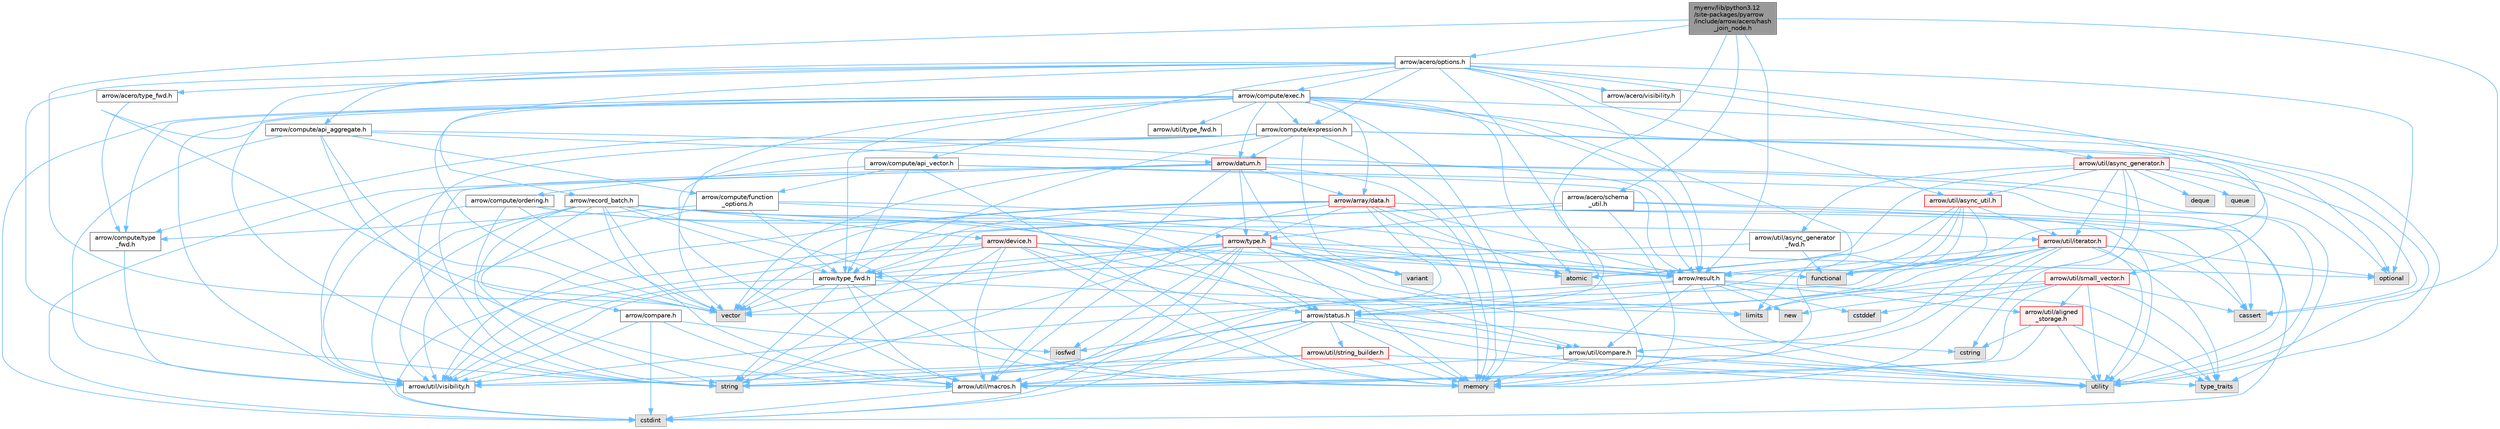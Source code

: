 digraph "myenv/lib/python3.12/site-packages/pyarrow/include/arrow/acero/hash_join_node.h"
{
 // LATEX_PDF_SIZE
  bgcolor="transparent";
  edge [fontname=Helvetica,fontsize=10,labelfontname=Helvetica,labelfontsize=10];
  node [fontname=Helvetica,fontsize=10,shape=box,height=0.2,width=0.4];
  Node1 [id="Node000001",label="myenv/lib/python3.12\l/site-packages/pyarrow\l/include/arrow/acero/hash\l_join_node.h",height=0.2,width=0.4,color="gray40", fillcolor="grey60", style="filled", fontcolor="black",tooltip=" "];
  Node1 -> Node2 [id="edge1_Node000001_Node000002",color="steelblue1",style="solid",tooltip=" "];
  Node2 [id="Node000002",label="cassert",height=0.2,width=0.4,color="grey60", fillcolor="#E0E0E0", style="filled",tooltip=" "];
  Node1 -> Node3 [id="edge2_Node000001_Node000003",color="steelblue1",style="solid",tooltip=" "];
  Node3 [id="Node000003",label="vector",height=0.2,width=0.4,color="grey60", fillcolor="#E0E0E0", style="filled",tooltip=" "];
  Node1 -> Node4 [id="edge3_Node000001_Node000004",color="steelblue1",style="solid",tooltip=" "];
  Node4 [id="Node000004",label="arrow/acero/options.h",height=0.2,width=0.4,color="grey40", fillcolor="white", style="filled",URL="$acero_2options_8h.html",tooltip=" "];
  Node4 -> Node5 [id="edge4_Node000004_Node000005",color="steelblue1",style="solid",tooltip=" "];
  Node5 [id="Node000005",label="functional",height=0.2,width=0.4,color="grey60", fillcolor="#E0E0E0", style="filled",tooltip=" "];
  Node4 -> Node6 [id="edge5_Node000004_Node000006",color="steelblue1",style="solid",tooltip=" "];
  Node6 [id="Node000006",label="memory",height=0.2,width=0.4,color="grey60", fillcolor="#E0E0E0", style="filled",tooltip=" "];
  Node4 -> Node7 [id="edge6_Node000004_Node000007",color="steelblue1",style="solid",tooltip=" "];
  Node7 [id="Node000007",label="optional",height=0.2,width=0.4,color="grey60", fillcolor="#E0E0E0", style="filled",tooltip=" "];
  Node4 -> Node8 [id="edge7_Node000004_Node000008",color="steelblue1",style="solid",tooltip=" "];
  Node8 [id="Node000008",label="string",height=0.2,width=0.4,color="grey60", fillcolor="#E0E0E0", style="filled",tooltip=" "];
  Node4 -> Node3 [id="edge8_Node000004_Node000003",color="steelblue1",style="solid",tooltip=" "];
  Node4 -> Node9 [id="edge9_Node000004_Node000009",color="steelblue1",style="solid",tooltip=" "];
  Node9 [id="Node000009",label="arrow/acero/type_fwd.h",height=0.2,width=0.4,color="grey40", fillcolor="white", style="filled",URL="$arrow_2acero_2type__fwd_8h.html",tooltip=" "];
  Node9 -> Node10 [id="edge10_Node000009_Node000010",color="steelblue1",style="solid",tooltip=" "];
  Node10 [id="Node000010",label="arrow/compute/type\l_fwd.h",height=0.2,width=0.4,color="grey40", fillcolor="white", style="filled",URL="$arrow_2compute_2type__fwd_8h.html",tooltip=" "];
  Node10 -> Node11 [id="edge11_Node000010_Node000011",color="steelblue1",style="solid",tooltip=" "];
  Node11 [id="Node000011",label="arrow/util/visibility.h",height=0.2,width=0.4,color="grey40", fillcolor="white", style="filled",URL="$include_2arrow_2util_2visibility_8h.html",tooltip=" "];
  Node4 -> Node12 [id="edge12_Node000004_Node000012",color="steelblue1",style="solid",tooltip=" "];
  Node12 [id="Node000012",label="arrow/acero/visibility.h",height=0.2,width=0.4,color="grey40", fillcolor="white", style="filled",URL="$include_2arrow_2acero_2visibility_8h.html",tooltip=" "];
  Node4 -> Node13 [id="edge13_Node000004_Node000013",color="steelblue1",style="solid",tooltip=" "];
  Node13 [id="Node000013",label="arrow/compute/api_aggregate.h",height=0.2,width=0.4,color="grey40", fillcolor="white", style="filled",URL="$api__aggregate_8h.html",tooltip=" "];
  Node13 -> Node3 [id="edge14_Node000013_Node000003",color="steelblue1",style="solid",tooltip=" "];
  Node13 -> Node14 [id="edge15_Node000013_Node000014",color="steelblue1",style="solid",tooltip=" "];
  Node14 [id="Node000014",label="arrow/compute/function\l_options.h",height=0.2,width=0.4,color="grey40", fillcolor="white", style="filled",URL="$function__options_8h.html",tooltip=" "];
  Node14 -> Node10 [id="edge16_Node000014_Node000010",color="steelblue1",style="solid",tooltip=" "];
  Node14 -> Node15 [id="edge17_Node000014_Node000015",color="steelblue1",style="solid",tooltip=" "];
  Node15 [id="Node000015",label="arrow/result.h",height=0.2,width=0.4,color="grey40", fillcolor="white", style="filled",URL="$result_8h.html",tooltip=" "];
  Node15 -> Node16 [id="edge18_Node000015_Node000016",color="steelblue1",style="solid",tooltip=" "];
  Node16 [id="Node000016",label="cstddef",height=0.2,width=0.4,color="grey60", fillcolor="#E0E0E0", style="filled",tooltip=" "];
  Node15 -> Node17 [id="edge19_Node000015_Node000017",color="steelblue1",style="solid",tooltip=" "];
  Node17 [id="Node000017",label="new",height=0.2,width=0.4,color="grey60", fillcolor="#E0E0E0", style="filled",tooltip=" "];
  Node15 -> Node8 [id="edge20_Node000015_Node000008",color="steelblue1",style="solid",tooltip=" "];
  Node15 -> Node18 [id="edge21_Node000015_Node000018",color="steelblue1",style="solid",tooltip=" "];
  Node18 [id="Node000018",label="type_traits",height=0.2,width=0.4,color="grey60", fillcolor="#E0E0E0", style="filled",tooltip=" "];
  Node15 -> Node19 [id="edge22_Node000015_Node000019",color="steelblue1",style="solid",tooltip=" "];
  Node19 [id="Node000019",label="utility",height=0.2,width=0.4,color="grey60", fillcolor="#E0E0E0", style="filled",tooltip=" "];
  Node15 -> Node20 [id="edge23_Node000015_Node000020",color="steelblue1",style="solid",tooltip=" "];
  Node20 [id="Node000020",label="arrow/status.h",height=0.2,width=0.4,color="grey40", fillcolor="white", style="filled",URL="$status_8h.html",tooltip=" "];
  Node20 -> Node21 [id="edge24_Node000020_Node000021",color="steelblue1",style="solid",tooltip=" "];
  Node21 [id="Node000021",label="cstring",height=0.2,width=0.4,color="grey60", fillcolor="#E0E0E0", style="filled",tooltip=" "];
  Node20 -> Node22 [id="edge25_Node000020_Node000022",color="steelblue1",style="solid",tooltip=" "];
  Node22 [id="Node000022",label="iosfwd",height=0.2,width=0.4,color="grey60", fillcolor="#E0E0E0", style="filled",tooltip=" "];
  Node20 -> Node6 [id="edge26_Node000020_Node000006",color="steelblue1",style="solid",tooltip=" "];
  Node20 -> Node8 [id="edge27_Node000020_Node000008",color="steelblue1",style="solid",tooltip=" "];
  Node20 -> Node19 [id="edge28_Node000020_Node000019",color="steelblue1",style="solid",tooltip=" "];
  Node20 -> Node23 [id="edge29_Node000020_Node000023",color="steelblue1",style="solid",tooltip=" "];
  Node23 [id="Node000023",label="arrow/util/compare.h",height=0.2,width=0.4,color="grey40", fillcolor="white", style="filled",URL="$util_2compare_8h.html",tooltip=" "];
  Node23 -> Node6 [id="edge30_Node000023_Node000006",color="steelblue1",style="solid",tooltip=" "];
  Node23 -> Node18 [id="edge31_Node000023_Node000018",color="steelblue1",style="solid",tooltip=" "];
  Node23 -> Node19 [id="edge32_Node000023_Node000019",color="steelblue1",style="solid",tooltip=" "];
  Node23 -> Node24 [id="edge33_Node000023_Node000024",color="steelblue1",style="solid",tooltip=" "];
  Node24 [id="Node000024",label="arrow/util/macros.h",height=0.2,width=0.4,color="grey40", fillcolor="white", style="filled",URL="$macros_8h.html",tooltip=" "];
  Node24 -> Node25 [id="edge34_Node000024_Node000025",color="steelblue1",style="solid",tooltip=" "];
  Node25 [id="Node000025",label="cstdint",height=0.2,width=0.4,color="grey60", fillcolor="#E0E0E0", style="filled",tooltip=" "];
  Node20 -> Node24 [id="edge35_Node000020_Node000024",color="steelblue1",style="solid",tooltip=" "];
  Node20 -> Node26 [id="edge36_Node000020_Node000026",color="steelblue1",style="solid",tooltip=" "];
  Node26 [id="Node000026",label="arrow/util/string_builder.h",height=0.2,width=0.4,color="red", fillcolor="#FFF0F0", style="filled",URL="$string__builder_8h.html",tooltip=" "];
  Node26 -> Node6 [id="edge37_Node000026_Node000006",color="steelblue1",style="solid",tooltip=" "];
  Node26 -> Node8 [id="edge38_Node000026_Node000008",color="steelblue1",style="solid",tooltip=" "];
  Node26 -> Node19 [id="edge39_Node000026_Node000019",color="steelblue1",style="solid",tooltip=" "];
  Node26 -> Node11 [id="edge40_Node000026_Node000011",color="steelblue1",style="solid",tooltip=" "];
  Node20 -> Node11 [id="edge41_Node000020_Node000011",color="steelblue1",style="solid",tooltip=" "];
  Node15 -> Node28 [id="edge42_Node000015_Node000028",color="steelblue1",style="solid",tooltip=" "];
  Node28 [id="Node000028",label="arrow/util/aligned\l_storage.h",height=0.2,width=0.4,color="red", fillcolor="#FFF0F0", style="filled",URL="$aligned__storage_8h.html",tooltip=" "];
  Node28 -> Node21 [id="edge43_Node000028_Node000021",color="steelblue1",style="solid",tooltip=" "];
  Node28 -> Node18 [id="edge44_Node000028_Node000018",color="steelblue1",style="solid",tooltip=" "];
  Node28 -> Node19 [id="edge45_Node000028_Node000019",color="steelblue1",style="solid",tooltip=" "];
  Node28 -> Node24 [id="edge46_Node000028_Node000024",color="steelblue1",style="solid",tooltip=" "];
  Node15 -> Node23 [id="edge47_Node000015_Node000023",color="steelblue1",style="solid",tooltip=" "];
  Node14 -> Node20 [id="edge48_Node000014_Node000020",color="steelblue1",style="solid",tooltip=" "];
  Node14 -> Node30 [id="edge49_Node000014_Node000030",color="steelblue1",style="solid",tooltip=" "];
  Node30 [id="Node000030",label="arrow/type_fwd.h",height=0.2,width=0.4,color="grey40", fillcolor="white", style="filled",URL="$arrow_2type__fwd_8h.html",tooltip=" "];
  Node30 -> Node31 [id="edge50_Node000030_Node000031",color="steelblue1",style="solid",tooltip=" "];
  Node31 [id="Node000031",label="limits",height=0.2,width=0.4,color="grey60", fillcolor="#E0E0E0", style="filled",tooltip=" "];
  Node30 -> Node6 [id="edge51_Node000030_Node000006",color="steelblue1",style="solid",tooltip=" "];
  Node30 -> Node8 [id="edge52_Node000030_Node000008",color="steelblue1",style="solid",tooltip=" "];
  Node30 -> Node3 [id="edge53_Node000030_Node000003",color="steelblue1",style="solid",tooltip=" "];
  Node30 -> Node24 [id="edge54_Node000030_Node000024",color="steelblue1",style="solid",tooltip=" "];
  Node30 -> Node11 [id="edge55_Node000030_Node000011",color="steelblue1",style="solid",tooltip=" "];
  Node14 -> Node11 [id="edge56_Node000014_Node000011",color="steelblue1",style="solid",tooltip=" "];
  Node13 -> Node32 [id="edge57_Node000013_Node000032",color="steelblue1",style="solid",tooltip=" "];
  Node32 [id="Node000032",label="arrow/datum.h",height=0.2,width=0.4,color="red", fillcolor="#FFF0F0", style="filled",URL="$datum_8h.html",tooltip=" "];
  Node32 -> Node25 [id="edge58_Node000032_Node000025",color="steelblue1",style="solid",tooltip=" "];
  Node32 -> Node6 [id="edge59_Node000032_Node000006",color="steelblue1",style="solid",tooltip=" "];
  Node32 -> Node8 [id="edge60_Node000032_Node000008",color="steelblue1",style="solid",tooltip=" "];
  Node32 -> Node18 [id="edge61_Node000032_Node000018",color="steelblue1",style="solid",tooltip=" "];
  Node32 -> Node19 [id="edge62_Node000032_Node000019",color="steelblue1",style="solid",tooltip=" "];
  Node32 -> Node33 [id="edge63_Node000032_Node000033",color="steelblue1",style="solid",tooltip=" "];
  Node33 [id="Node000033",label="variant",height=0.2,width=0.4,color="grey60", fillcolor="#E0E0E0", style="filled",tooltip=" "];
  Node32 -> Node3 [id="edge64_Node000032_Node000003",color="steelblue1",style="solid",tooltip=" "];
  Node32 -> Node34 [id="edge65_Node000032_Node000034",color="steelblue1",style="solid",tooltip=" "];
  Node34 [id="Node000034",label="arrow/array/data.h",height=0.2,width=0.4,color="red", fillcolor="#FFF0F0", style="filled",URL="$data_8h.html",tooltip=" "];
  Node34 -> Node35 [id="edge66_Node000034_Node000035",color="steelblue1",style="solid",tooltip=" "];
  Node35 [id="Node000035",label="atomic",height=0.2,width=0.4,color="grey60", fillcolor="#E0E0E0", style="filled",tooltip=" "];
  Node34 -> Node2 [id="edge67_Node000034_Node000002",color="steelblue1",style="solid",tooltip=" "];
  Node34 -> Node25 [id="edge68_Node000034_Node000025",color="steelblue1",style="solid",tooltip=" "];
  Node34 -> Node6 [id="edge69_Node000034_Node000006",color="steelblue1",style="solid",tooltip=" "];
  Node34 -> Node19 [id="edge70_Node000034_Node000019",color="steelblue1",style="solid",tooltip=" "];
  Node34 -> Node3 [id="edge71_Node000034_Node000003",color="steelblue1",style="solid",tooltip=" "];
  Node34 -> Node15 [id="edge72_Node000034_Node000015",color="steelblue1",style="solid",tooltip=" "];
  Node34 -> Node43 [id="edge73_Node000034_Node000043",color="steelblue1",style="solid",tooltip=" "];
  Node43 [id="Node000043",label="arrow/type.h",height=0.2,width=0.4,color="red", fillcolor="#FFF0F0", style="filled",URL="$type_8h.html",tooltip=" "];
  Node43 -> Node35 [id="edge74_Node000043_Node000035",color="steelblue1",style="solid",tooltip=" "];
  Node43 -> Node25 [id="edge75_Node000043_Node000025",color="steelblue1",style="solid",tooltip=" "];
  Node43 -> Node22 [id="edge76_Node000043_Node000022",color="steelblue1",style="solid",tooltip=" "];
  Node43 -> Node31 [id="edge77_Node000043_Node000031",color="steelblue1",style="solid",tooltip=" "];
  Node43 -> Node6 [id="edge78_Node000043_Node000006",color="steelblue1",style="solid",tooltip=" "];
  Node43 -> Node7 [id="edge79_Node000043_Node000007",color="steelblue1",style="solid",tooltip=" "];
  Node43 -> Node8 [id="edge80_Node000043_Node000008",color="steelblue1",style="solid",tooltip=" "];
  Node43 -> Node19 [id="edge81_Node000043_Node000019",color="steelblue1",style="solid",tooltip=" "];
  Node43 -> Node33 [id="edge82_Node000043_Node000033",color="steelblue1",style="solid",tooltip=" "];
  Node43 -> Node3 [id="edge83_Node000043_Node000003",color="steelblue1",style="solid",tooltip=" "];
  Node43 -> Node15 [id="edge84_Node000043_Node000015",color="steelblue1",style="solid",tooltip=" "];
  Node43 -> Node30 [id="edge85_Node000043_Node000030",color="steelblue1",style="solid",tooltip=" "];
  Node43 -> Node24 [id="edge86_Node000043_Node000024",color="steelblue1",style="solid",tooltip=" "];
  Node43 -> Node11 [id="edge87_Node000043_Node000011",color="steelblue1",style="solid",tooltip=" "];
  Node34 -> Node30 [id="edge88_Node000034_Node000030",color="steelblue1",style="solid",tooltip=" "];
  Node34 -> Node24 [id="edge89_Node000034_Node000024",color="steelblue1",style="solid",tooltip=" "];
  Node34 -> Node11 [id="edge90_Node000034_Node000011",color="steelblue1",style="solid",tooltip=" "];
  Node32 -> Node43 [id="edge91_Node000032_Node000043",color="steelblue1",style="solid",tooltip=" "];
  Node32 -> Node24 [id="edge92_Node000032_Node000024",color="steelblue1",style="solid",tooltip=" "];
  Node32 -> Node11 [id="edge93_Node000032_Node000011",color="steelblue1",style="solid",tooltip=" "];
  Node13 -> Node15 [id="edge94_Node000013_Node000015",color="steelblue1",style="solid",tooltip=" "];
  Node13 -> Node24 [id="edge95_Node000013_Node000024",color="steelblue1",style="solid",tooltip=" "];
  Node13 -> Node11 [id="edge96_Node000013_Node000011",color="steelblue1",style="solid",tooltip=" "];
  Node4 -> Node65 [id="edge97_Node000004_Node000065",color="steelblue1",style="solid",tooltip=" "];
  Node65 [id="Node000065",label="arrow/compute/api_vector.h",height=0.2,width=0.4,color="grey40", fillcolor="white", style="filled",URL="$api__vector_8h.html",tooltip=" "];
  Node65 -> Node6 [id="edge98_Node000065_Node000006",color="steelblue1",style="solid",tooltip=" "];
  Node65 -> Node19 [id="edge99_Node000065_Node000019",color="steelblue1",style="solid",tooltip=" "];
  Node65 -> Node14 [id="edge100_Node000065_Node000014",color="steelblue1",style="solid",tooltip=" "];
  Node65 -> Node66 [id="edge101_Node000065_Node000066",color="steelblue1",style="solid",tooltip=" "];
  Node66 [id="Node000066",label="arrow/compute/ordering.h",height=0.2,width=0.4,color="grey40", fillcolor="white", style="filled",URL="$ordering_8h.html",tooltip=" "];
  Node66 -> Node8 [id="edge102_Node000066_Node000008",color="steelblue1",style="solid",tooltip=" "];
  Node66 -> Node3 [id="edge103_Node000066_Node000003",color="steelblue1",style="solid",tooltip=" "];
  Node66 -> Node43 [id="edge104_Node000066_Node000043",color="steelblue1",style="solid",tooltip=" "];
  Node66 -> Node23 [id="edge105_Node000066_Node000023",color="steelblue1",style="solid",tooltip=" "];
  Node66 -> Node11 [id="edge106_Node000066_Node000011",color="steelblue1",style="solid",tooltip=" "];
  Node65 -> Node15 [id="edge107_Node000065_Node000015",color="steelblue1",style="solid",tooltip=" "];
  Node65 -> Node30 [id="edge108_Node000065_Node000030",color="steelblue1",style="solid",tooltip=" "];
  Node4 -> Node67 [id="edge109_Node000004_Node000067",color="steelblue1",style="solid",tooltip=" "];
  Node67 [id="Node000067",label="arrow/compute/exec.h",height=0.2,width=0.4,color="grey40", fillcolor="white", style="filled",URL="$exec_8h.html",tooltip=" "];
  Node67 -> Node35 [id="edge110_Node000067_Node000035",color="steelblue1",style="solid",tooltip=" "];
  Node67 -> Node25 [id="edge111_Node000067_Node000025",color="steelblue1",style="solid",tooltip=" "];
  Node67 -> Node31 [id="edge112_Node000067_Node000031",color="steelblue1",style="solid",tooltip=" "];
  Node67 -> Node6 [id="edge113_Node000067_Node000006",color="steelblue1",style="solid",tooltip=" "];
  Node67 -> Node7 [id="edge114_Node000067_Node000007",color="steelblue1",style="solid",tooltip=" "];
  Node67 -> Node8 [id="edge115_Node000067_Node000008",color="steelblue1",style="solid",tooltip=" "];
  Node67 -> Node19 [id="edge116_Node000067_Node000019",color="steelblue1",style="solid",tooltip=" "];
  Node67 -> Node3 [id="edge117_Node000067_Node000003",color="steelblue1",style="solid",tooltip=" "];
  Node67 -> Node34 [id="edge118_Node000067_Node000034",color="steelblue1",style="solid",tooltip=" "];
  Node67 -> Node68 [id="edge119_Node000067_Node000068",color="steelblue1",style="solid",tooltip=" "];
  Node68 [id="Node000068",label="arrow/compute/expression.h",height=0.2,width=0.4,color="grey40", fillcolor="white", style="filled",URL="$expression_8h.html",tooltip=" "];
  Node68 -> Node6 [id="edge120_Node000068_Node000006",color="steelblue1",style="solid",tooltip=" "];
  Node68 -> Node8 [id="edge121_Node000068_Node000008",color="steelblue1",style="solid",tooltip=" "];
  Node68 -> Node19 [id="edge122_Node000068_Node000019",color="steelblue1",style="solid",tooltip=" "];
  Node68 -> Node33 [id="edge123_Node000068_Node000033",color="steelblue1",style="solid",tooltip=" "];
  Node68 -> Node3 [id="edge124_Node000068_Node000003",color="steelblue1",style="solid",tooltip=" "];
  Node68 -> Node10 [id="edge125_Node000068_Node000010",color="steelblue1",style="solid",tooltip=" "];
  Node68 -> Node32 [id="edge126_Node000068_Node000032",color="steelblue1",style="solid",tooltip=" "];
  Node68 -> Node30 [id="edge127_Node000068_Node000030",color="steelblue1",style="solid",tooltip=" "];
  Node68 -> Node69 [id="edge128_Node000068_Node000069",color="steelblue1",style="solid",tooltip=" "];
  Node69 [id="Node000069",label="arrow/util/small_vector.h",height=0.2,width=0.4,color="red", fillcolor="#FFF0F0", style="filled",URL="$small__vector_8h.html",tooltip=" "];
  Node69 -> Node2 [id="edge129_Node000069_Node000002",color="steelblue1",style="solid",tooltip=" "];
  Node69 -> Node16 [id="edge130_Node000069_Node000016",color="steelblue1",style="solid",tooltip=" "];
  Node69 -> Node31 [id="edge131_Node000069_Node000031",color="steelblue1",style="solid",tooltip=" "];
  Node69 -> Node17 [id="edge132_Node000069_Node000017",color="steelblue1",style="solid",tooltip=" "];
  Node69 -> Node18 [id="edge133_Node000069_Node000018",color="steelblue1",style="solid",tooltip=" "];
  Node69 -> Node19 [id="edge134_Node000069_Node000019",color="steelblue1",style="solid",tooltip=" "];
  Node69 -> Node28 [id="edge135_Node000069_Node000028",color="steelblue1",style="solid",tooltip=" "];
  Node69 -> Node24 [id="edge136_Node000069_Node000024",color="steelblue1",style="solid",tooltip=" "];
  Node67 -> Node10 [id="edge137_Node000067_Node000010",color="steelblue1",style="solid",tooltip=" "];
  Node67 -> Node32 [id="edge138_Node000067_Node000032",color="steelblue1",style="solid",tooltip=" "];
  Node67 -> Node15 [id="edge139_Node000067_Node000015",color="steelblue1",style="solid",tooltip=" "];
  Node67 -> Node30 [id="edge140_Node000067_Node000030",color="steelblue1",style="solid",tooltip=" "];
  Node67 -> Node24 [id="edge141_Node000067_Node000024",color="steelblue1",style="solid",tooltip=" "];
  Node67 -> Node71 [id="edge142_Node000067_Node000071",color="steelblue1",style="solid",tooltip=" "];
  Node71 [id="Node000071",label="arrow/util/type_fwd.h",height=0.2,width=0.4,color="grey40", fillcolor="white", style="filled",URL="$arrow_2util_2type__fwd_8h.html",tooltip=" "];
  Node67 -> Node11 [id="edge143_Node000067_Node000011",color="steelblue1",style="solid",tooltip=" "];
  Node4 -> Node68 [id="edge144_Node000004_Node000068",color="steelblue1",style="solid",tooltip=" "];
  Node4 -> Node72 [id="edge145_Node000004_Node000072",color="steelblue1",style="solid",tooltip=" "];
  Node72 [id="Node000072",label="arrow/record_batch.h",height=0.2,width=0.4,color="grey40", fillcolor="white", style="filled",URL="$record__batch_8h.html",tooltip=" "];
  Node72 -> Node25 [id="edge146_Node000072_Node000025",color="steelblue1",style="solid",tooltip=" "];
  Node72 -> Node6 [id="edge147_Node000072_Node000006",color="steelblue1",style="solid",tooltip=" "];
  Node72 -> Node8 [id="edge148_Node000072_Node000008",color="steelblue1",style="solid",tooltip=" "];
  Node72 -> Node3 [id="edge149_Node000072_Node000003",color="steelblue1",style="solid",tooltip=" "];
  Node72 -> Node57 [id="edge150_Node000072_Node000057",color="steelblue1",style="solid",tooltip=" "];
  Node57 [id="Node000057",label="arrow/compare.h",height=0.2,width=0.4,color="grey40", fillcolor="white", style="filled",URL="$compare_8h.html",tooltip=" "];
  Node57 -> Node25 [id="edge151_Node000057_Node000025",color="steelblue1",style="solid",tooltip=" "];
  Node57 -> Node22 [id="edge152_Node000057_Node000022",color="steelblue1",style="solid",tooltip=" "];
  Node57 -> Node24 [id="edge153_Node000057_Node000024",color="steelblue1",style="solid",tooltip=" "];
  Node57 -> Node11 [id="edge154_Node000057_Node000011",color="steelblue1",style="solid",tooltip=" "];
  Node72 -> Node39 [id="edge155_Node000072_Node000039",color="steelblue1",style="solid",tooltip=" "];
  Node39 [id="Node000039",label="arrow/device.h",height=0.2,width=0.4,color="red", fillcolor="#FFF0F0", style="filled",URL="$device_8h.html",tooltip=" "];
  Node39 -> Node25 [id="edge156_Node000039_Node000025",color="steelblue1",style="solid",tooltip=" "];
  Node39 -> Node5 [id="edge157_Node000039_Node000005",color="steelblue1",style="solid",tooltip=" "];
  Node39 -> Node6 [id="edge158_Node000039_Node000006",color="steelblue1",style="solid",tooltip=" "];
  Node39 -> Node8 [id="edge159_Node000039_Node000008",color="steelblue1",style="solid",tooltip=" "];
  Node39 -> Node15 [id="edge160_Node000039_Node000015",color="steelblue1",style="solid",tooltip=" "];
  Node39 -> Node20 [id="edge161_Node000039_Node000020",color="steelblue1",style="solid",tooltip=" "];
  Node39 -> Node30 [id="edge162_Node000039_Node000030",color="steelblue1",style="solid",tooltip=" "];
  Node39 -> Node23 [id="edge163_Node000039_Node000023",color="steelblue1",style="solid",tooltip=" "];
  Node39 -> Node24 [id="edge164_Node000039_Node000024",color="steelblue1",style="solid",tooltip=" "];
  Node39 -> Node11 [id="edge165_Node000039_Node000011",color="steelblue1",style="solid",tooltip=" "];
  Node72 -> Node15 [id="edge166_Node000072_Node000015",color="steelblue1",style="solid",tooltip=" "];
  Node72 -> Node20 [id="edge167_Node000072_Node000020",color="steelblue1",style="solid",tooltip=" "];
  Node72 -> Node30 [id="edge168_Node000072_Node000030",color="steelblue1",style="solid",tooltip=" "];
  Node72 -> Node73 [id="edge169_Node000072_Node000073",color="steelblue1",style="solid",tooltip=" "];
  Node73 [id="Node000073",label="arrow/util/iterator.h",height=0.2,width=0.4,color="red", fillcolor="#FFF0F0", style="filled",URL="$iterator_8h.html",tooltip=" "];
  Node73 -> Node2 [id="edge170_Node000073_Node000002",color="steelblue1",style="solid",tooltip=" "];
  Node73 -> Node5 [id="edge171_Node000073_Node000005",color="steelblue1",style="solid",tooltip=" "];
  Node73 -> Node6 [id="edge172_Node000073_Node000006",color="steelblue1",style="solid",tooltip=" "];
  Node73 -> Node7 [id="edge173_Node000073_Node000007",color="steelblue1",style="solid",tooltip=" "];
  Node73 -> Node18 [id="edge174_Node000073_Node000018",color="steelblue1",style="solid",tooltip=" "];
  Node73 -> Node19 [id="edge175_Node000073_Node000019",color="steelblue1",style="solid",tooltip=" "];
  Node73 -> Node3 [id="edge176_Node000073_Node000003",color="steelblue1",style="solid",tooltip=" "];
  Node73 -> Node15 [id="edge177_Node000073_Node000015",color="steelblue1",style="solid",tooltip=" "];
  Node73 -> Node20 [id="edge178_Node000073_Node000020",color="steelblue1",style="solid",tooltip=" "];
  Node73 -> Node23 [id="edge179_Node000073_Node000023",color="steelblue1",style="solid",tooltip=" "];
  Node73 -> Node24 [id="edge180_Node000073_Node000024",color="steelblue1",style="solid",tooltip=" "];
  Node73 -> Node11 [id="edge181_Node000073_Node000011",color="steelblue1",style="solid",tooltip=" "];
  Node72 -> Node24 [id="edge182_Node000072_Node000024",color="steelblue1",style="solid",tooltip=" "];
  Node72 -> Node11 [id="edge183_Node000072_Node000011",color="steelblue1",style="solid",tooltip=" "];
  Node4 -> Node15 [id="edge184_Node000004_Node000015",color="steelblue1",style="solid",tooltip=" "];
  Node4 -> Node76 [id="edge185_Node000004_Node000076",color="steelblue1",style="solid",tooltip=" "];
  Node76 [id="Node000076",label="arrow/util/async_generator.h",height=0.2,width=0.4,color="red", fillcolor="#FFF0F0", style="filled",URL="$async__generator_8h.html",tooltip=" "];
  Node76 -> Node35 [id="edge186_Node000076_Node000035",color="steelblue1",style="solid",tooltip=" "];
  Node76 -> Node2 [id="edge187_Node000076_Node000002",color="steelblue1",style="solid",tooltip=" "];
  Node76 -> Node21 [id="edge188_Node000076_Node000021",color="steelblue1",style="solid",tooltip=" "];
  Node76 -> Node77 [id="edge189_Node000076_Node000077",color="steelblue1",style="solid",tooltip=" "];
  Node77 [id="Node000077",label="deque",height=0.2,width=0.4,color="grey60", fillcolor="#E0E0E0", style="filled",tooltip=" "];
  Node76 -> Node31 [id="edge190_Node000076_Node000031",color="steelblue1",style="solid",tooltip=" "];
  Node76 -> Node7 [id="edge191_Node000076_Node000007",color="steelblue1",style="solid",tooltip=" "];
  Node76 -> Node78 [id="edge192_Node000076_Node000078",color="steelblue1",style="solid",tooltip=" "];
  Node78 [id="Node000078",label="queue",height=0.2,width=0.4,color="grey60", fillcolor="#E0E0E0", style="filled",tooltip=" "];
  Node76 -> Node79 [id="edge193_Node000076_Node000079",color="steelblue1",style="solid",tooltip=" "];
  Node79 [id="Node000079",label="arrow/util/async_generator\l_fwd.h",height=0.2,width=0.4,color="grey40", fillcolor="white", style="filled",URL="$async__generator__fwd_8h.html",tooltip=" "];
  Node79 -> Node5 [id="edge194_Node000079_Node000005",color="steelblue1",style="solid",tooltip=" "];
  Node79 -> Node30 [id="edge195_Node000079_Node000030",color="steelblue1",style="solid",tooltip=" "];
  Node76 -> Node80 [id="edge196_Node000076_Node000080",color="steelblue1",style="solid",tooltip=" "];
  Node80 [id="Node000080",label="arrow/util/async_util.h",height=0.2,width=0.4,color="red", fillcolor="#FFF0F0", style="filled",URL="$async__util_8h.html",tooltip=" "];
  Node80 -> Node35 [id="edge197_Node000080_Node000035",color="steelblue1",style="solid",tooltip=" "];
  Node80 -> Node5 [id="edge198_Node000080_Node000005",color="steelblue1",style="solid",tooltip=" "];
  Node80 -> Node6 [id="edge199_Node000080_Node000006",color="steelblue1",style="solid",tooltip=" "];
  Node80 -> Node15 [id="edge200_Node000080_Node000015",color="steelblue1",style="solid",tooltip=" "];
  Node80 -> Node20 [id="edge201_Node000080_Node000020",color="steelblue1",style="solid",tooltip=" "];
  Node80 -> Node73 [id="edge202_Node000080_Node000073",color="steelblue1",style="solid",tooltip=" "];
  Node76 -> Node73 [id="edge203_Node000076_Node000073",color="steelblue1",style="solid",tooltip=" "];
  Node4 -> Node80 [id="edge204_Node000004_Node000080",color="steelblue1",style="solid",tooltip=" "];
  Node1 -> Node97 [id="edge205_Node000001_Node000097",color="steelblue1",style="solid",tooltip=" "];
  Node97 [id="Node000097",label="arrow/acero/schema\l_util.h",height=0.2,width=0.4,color="grey40", fillcolor="white", style="filled",URL="$schema__util_8h.html",tooltip=" "];
  Node97 -> Node2 [id="edge206_Node000097_Node000002",color="steelblue1",style="solid",tooltip=" "];
  Node97 -> Node25 [id="edge207_Node000097_Node000025",color="steelblue1",style="solid",tooltip=" "];
  Node97 -> Node6 [id="edge208_Node000097_Node000006",color="steelblue1",style="solid",tooltip=" "];
  Node97 -> Node8 [id="edge209_Node000097_Node000008",color="steelblue1",style="solid",tooltip=" "];
  Node97 -> Node3 [id="edge210_Node000097_Node000003",color="steelblue1",style="solid",tooltip=" "];
  Node97 -> Node43 [id="edge211_Node000097_Node000043",color="steelblue1",style="solid",tooltip=" "];
  Node1 -> Node15 [id="edge212_Node000001_Node000015",color="steelblue1",style="solid",tooltip=" "];
  Node1 -> Node20 [id="edge213_Node000001_Node000020",color="steelblue1",style="solid",tooltip=" "];
}
